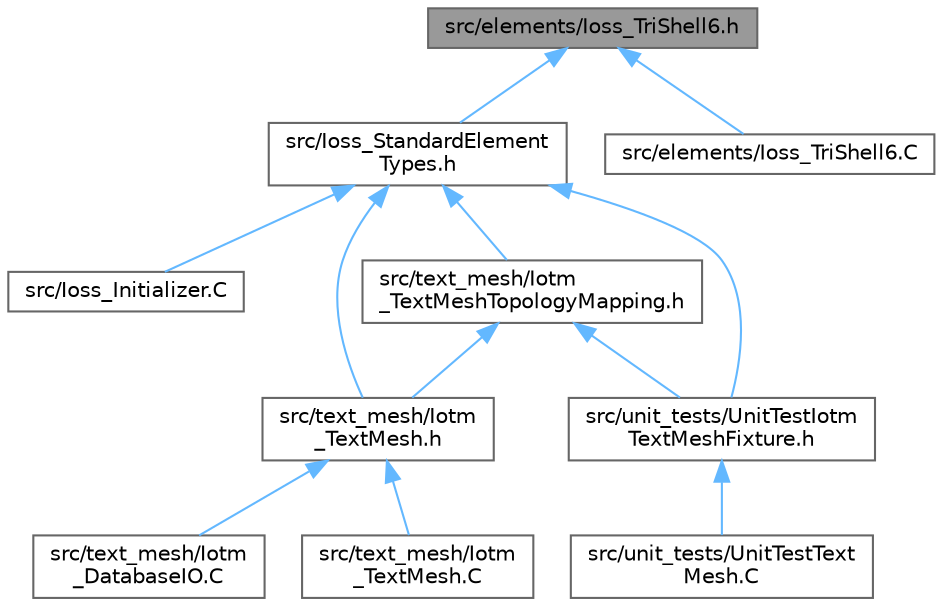 digraph "src/elements/Ioss_TriShell6.h"
{
 // INTERACTIVE_SVG=YES
 // LATEX_PDF_SIZE
  bgcolor="transparent";
  edge [fontname=Helvetica,fontsize=10,labelfontname=Helvetica,labelfontsize=10];
  node [fontname=Helvetica,fontsize=10,shape=box,height=0.2,width=0.4];
  Node1 [id="Node000001",label="src/elements/Ioss_TriShell6.h",height=0.2,width=0.4,color="gray40", fillcolor="grey60", style="filled", fontcolor="black",tooltip=" "];
  Node1 -> Node2 [id="edge1_Node000001_Node000002",dir="back",color="steelblue1",style="solid",tooltip=" "];
  Node2 [id="Node000002",label="src/Ioss_StandardElement\lTypes.h",height=0.2,width=0.4,color="grey40", fillcolor="white", style="filled",URL="$Ioss__StandardElementTypes_8h.html",tooltip=" "];
  Node2 -> Node3 [id="edge2_Node000002_Node000003",dir="back",color="steelblue1",style="solid",tooltip=" "];
  Node3 [id="Node000003",label="src/Ioss_Initializer.C",height=0.2,width=0.4,color="grey40", fillcolor="white", style="filled",URL="$Ioss__Initializer_8C.html",tooltip=" "];
  Node2 -> Node4 [id="edge3_Node000002_Node000004",dir="back",color="steelblue1",style="solid",tooltip=" "];
  Node4 [id="Node000004",label="src/text_mesh/Iotm\l_TextMesh.h",height=0.2,width=0.4,color="grey40", fillcolor="white", style="filled",URL="$Iotm__TextMesh_8h.html",tooltip=" "];
  Node4 -> Node5 [id="edge4_Node000004_Node000005",dir="back",color="steelblue1",style="solid",tooltip=" "];
  Node5 [id="Node000005",label="src/text_mesh/Iotm\l_DatabaseIO.C",height=0.2,width=0.4,color="grey40", fillcolor="white", style="filled",URL="$Iotm__DatabaseIO_8C.html",tooltip=" "];
  Node4 -> Node6 [id="edge5_Node000004_Node000006",dir="back",color="steelblue1",style="solid",tooltip=" "];
  Node6 [id="Node000006",label="src/text_mesh/Iotm\l_TextMesh.C",height=0.2,width=0.4,color="grey40", fillcolor="white", style="filled",URL="$Iotm__TextMesh_8C.html",tooltip=" "];
  Node2 -> Node7 [id="edge6_Node000002_Node000007",dir="back",color="steelblue1",style="solid",tooltip=" "];
  Node7 [id="Node000007",label="src/text_mesh/Iotm\l_TextMeshTopologyMapping.h",height=0.2,width=0.4,color="grey40", fillcolor="white", style="filled",URL="$Iotm__TextMeshTopologyMapping_8h.html",tooltip=" "];
  Node7 -> Node4 [id="edge7_Node000007_Node000004",dir="back",color="steelblue1",style="solid",tooltip=" "];
  Node7 -> Node8 [id="edge8_Node000007_Node000008",dir="back",color="steelblue1",style="solid",tooltip=" "];
  Node8 [id="Node000008",label="src/unit_tests/UnitTestIotm\lTextMeshFixture.h",height=0.2,width=0.4,color="grey40", fillcolor="white", style="filled",URL="$UnitTestIotmTextMeshFixture_8h.html",tooltip=" "];
  Node8 -> Node9 [id="edge9_Node000008_Node000009",dir="back",color="steelblue1",style="solid",tooltip=" "];
  Node9 [id="Node000009",label="src/unit_tests/UnitTestText\lMesh.C",height=0.2,width=0.4,color="grey40", fillcolor="white", style="filled",URL="$UnitTestTextMesh_8C.html",tooltip=" "];
  Node2 -> Node8 [id="edge10_Node000002_Node000008",dir="back",color="steelblue1",style="solid",tooltip=" "];
  Node1 -> Node10 [id="edge11_Node000001_Node000010",dir="back",color="steelblue1",style="solid",tooltip=" "];
  Node10 [id="Node000010",label="src/elements/Ioss_TriShell6.C",height=0.2,width=0.4,color="grey40", fillcolor="white", style="filled",URL="$Ioss__TriShell6_8C.html",tooltip=" "];
}
